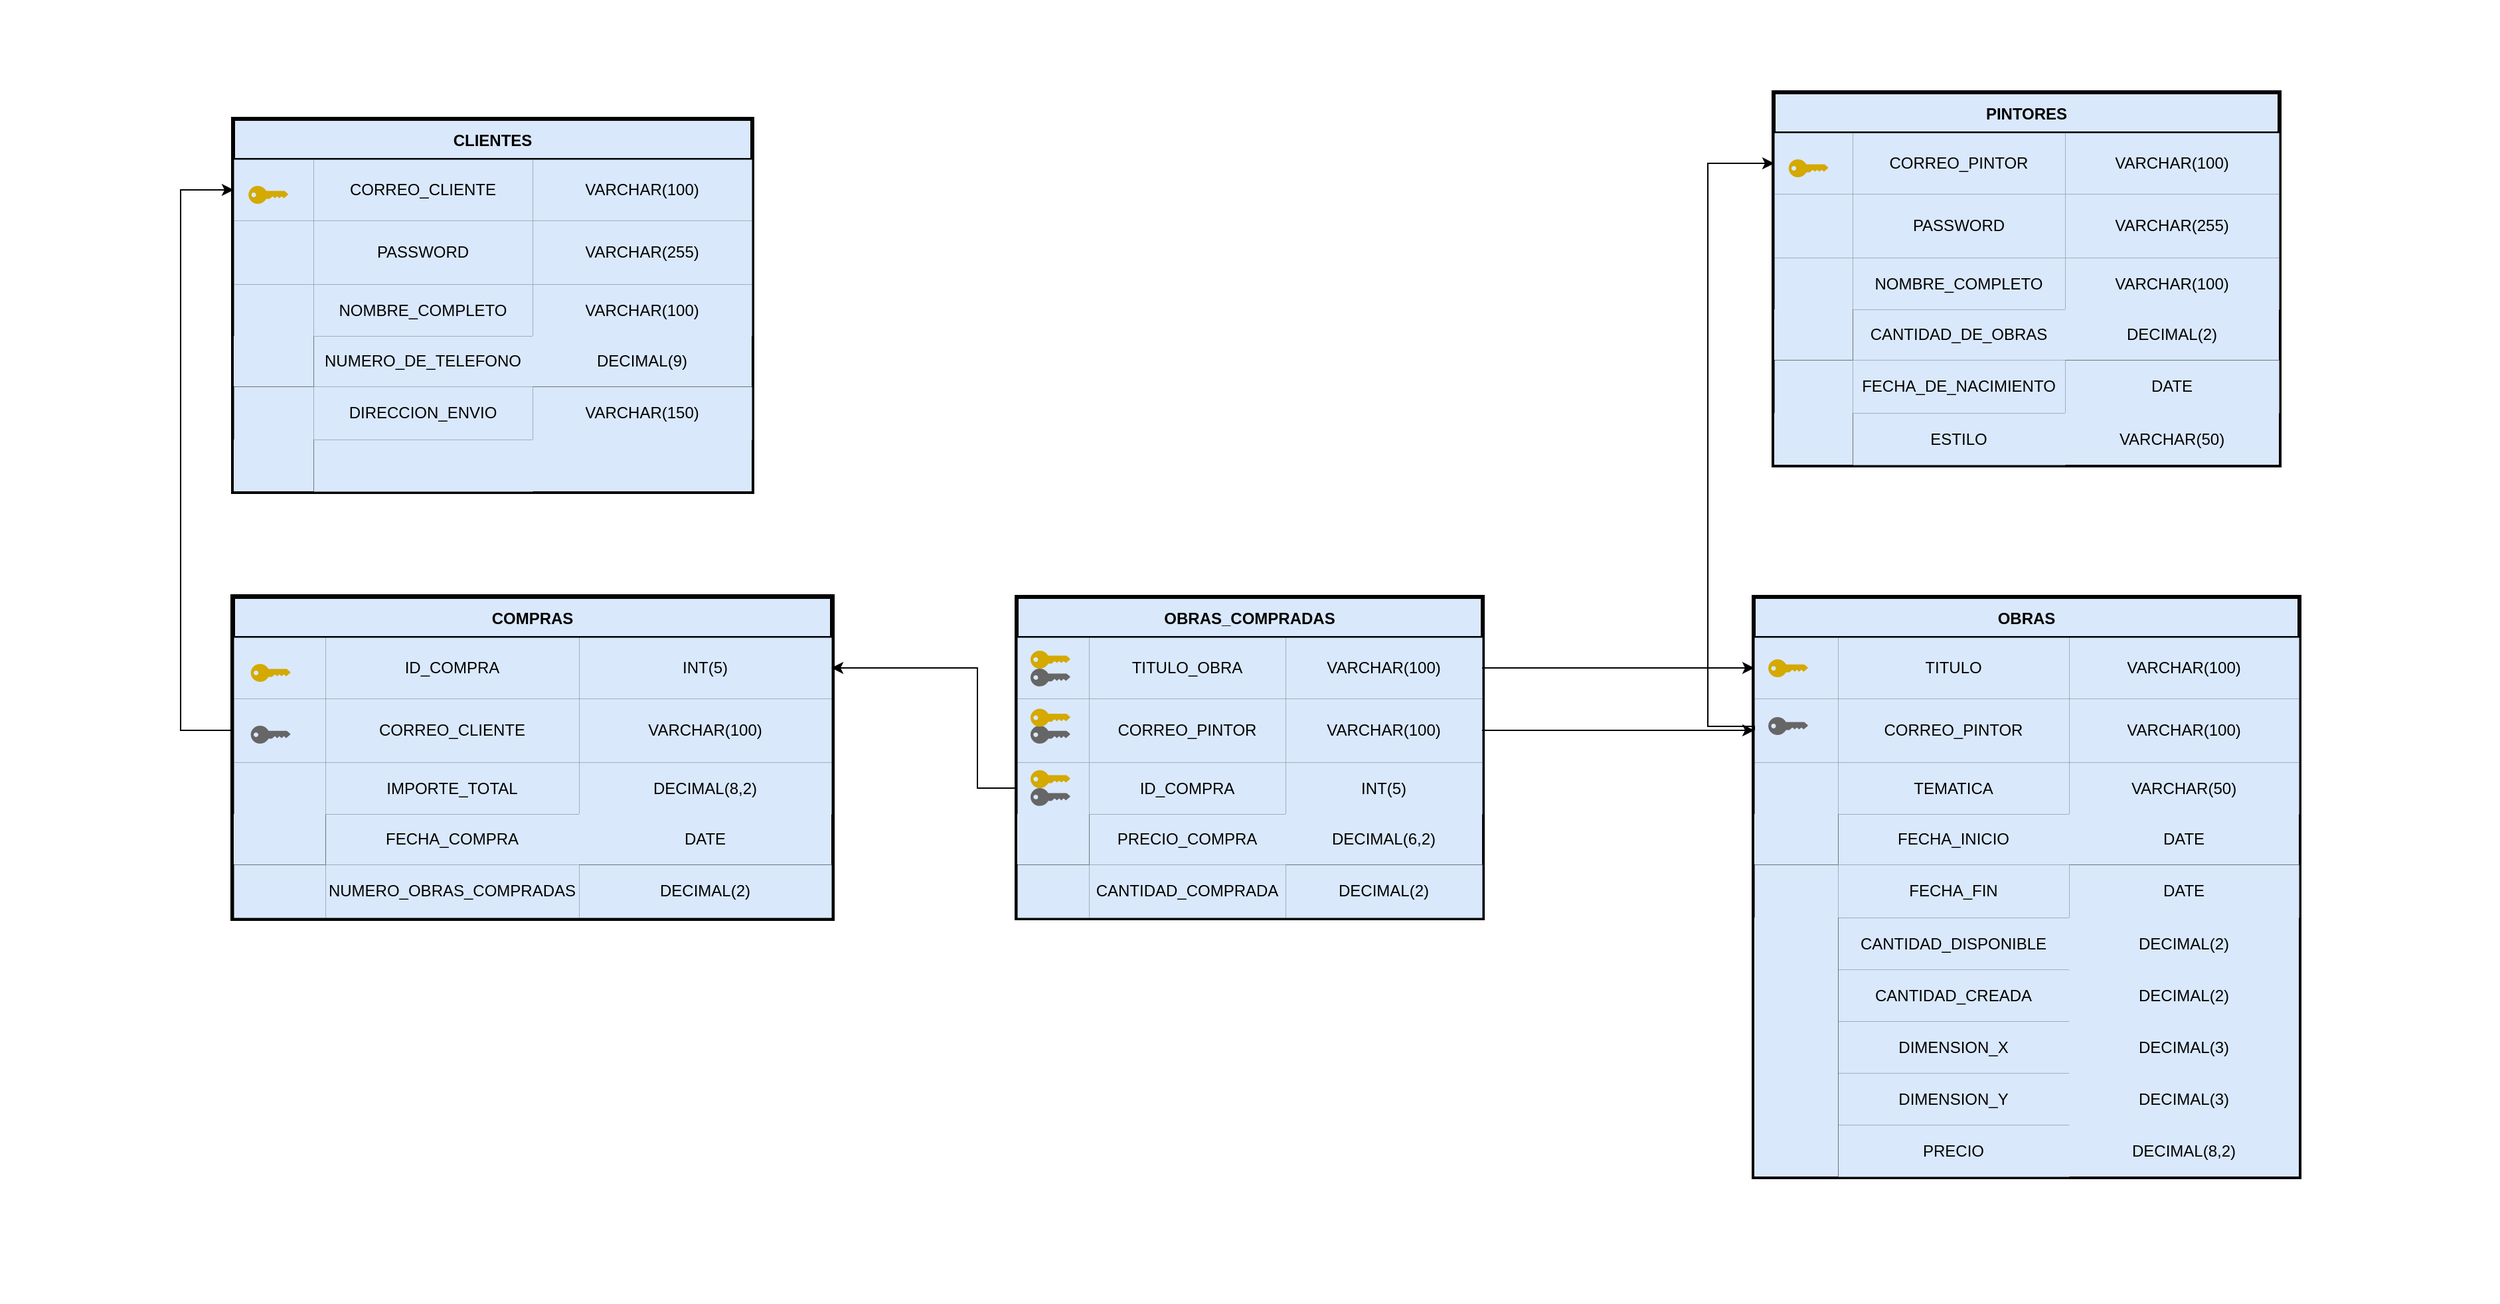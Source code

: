 <mxfile version="16.0.3" type="device"><diagram id="CreoFuO4O96yPBl1i8Jf" name="Page-1"><mxGraphModel dx="3191" dy="2787" grid="1" gridSize="10" guides="1" tooltips="1" connect="1" arrows="1" fold="1" page="1" pageScale="1" pageWidth="827" pageHeight="1169" math="0" shadow="0"><root><mxCell id="0"/><mxCell id="1" parent="0"/><mxCell id="j19vyyhP7Sr6Afs5r5xk-177" value="" style="shape=table;startSize=0;container=1;collapsible=0;childLayout=tableLayout;fillColor=none;strokeColor=none;" vertex="1" parent="1"><mxGeometry x="-675" y="-49.5" width="1880" height="979.5" as="geometry"/></mxCell><mxCell id="j19vyyhP7Sr6Afs5r5xk-178" value="" style="shape=partialRectangle;collapsible=0;dropTarget=0;fillColor=none;top=0;left=0;bottom=0;right=0;points=[[0,0.5],[1,0.5]];portConstraint=eastwest;" vertex="1" parent="j19vyyhP7Sr6Afs5r5xk-177"><mxGeometry width="1880" height="980" as="geometry"/></mxCell><mxCell id="j19vyyhP7Sr6Afs5r5xk-179" value="" style="shape=partialRectangle;html=1;whiteSpace=wrap;connectable=0;overflow=hidden;fillColor=none;top=0;left=0;bottom=0;right=0;pointerEvents=1;" vertex="1" parent="j19vyyhP7Sr6Afs5r5xk-178"><mxGeometry width="1880" height="980" as="geometry"><mxRectangle width="1880" height="980" as="alternateBounds"/></mxGeometry></mxCell><mxCell id="j19vyyhP7Sr6Afs5r5xk-1" value="" style="group;strokeColor=default;strokeWidth=4;" vertex="1" connectable="0" parent="1"><mxGeometry x="-500" y="40" width="390" height="280" as="geometry"/></mxCell><mxCell id="j19vyyhP7Sr6Afs5r5xk-2" value="CLIENTES" style="shape=table;startSize=30;container=1;collapsible=0;childLayout=tableLayout;fontStyle=1;align=center;pointerEvents=1;fillColor=#dae8fc;strokeColor=#000000;swimlaneLine=1;strokeWidth=2;" vertex="1" parent="j19vyyhP7Sr6Afs5r5xk-1"><mxGeometry width="390" height="280" as="geometry"/></mxCell><mxCell id="j19vyyhP7Sr6Afs5r5xk-3" value="" style="shape=partialRectangle;html=1;whiteSpace=wrap;collapsible=0;dropTarget=0;pointerEvents=0;fillColor=none;top=0;left=0;bottom=0;right=0;points=[[0,0.5],[1,0.5]];portConstraint=eastwest;fontColor=#000000;" vertex="1" parent="j19vyyhP7Sr6Afs5r5xk-2"><mxGeometry y="30" width="390" height="46" as="geometry"/></mxCell><mxCell id="j19vyyhP7Sr6Afs5r5xk-4" value="" style="shape=partialRectangle;html=1;whiteSpace=wrap;connectable=0;fillColor=#dae8fc;top=0;left=0;bottom=0;right=0;overflow=hidden;pointerEvents=1;strokeColor=#6c8ebf;strokeWidth=0;sketch=0;perimeterSpacing=0;" vertex="1" parent="j19vyyhP7Sr6Afs5r5xk-3"><mxGeometry width="60" height="46" as="geometry"><mxRectangle width="60" height="46" as="alternateBounds"/></mxGeometry></mxCell><mxCell id="j19vyyhP7Sr6Afs5r5xk-5" value="CORREO_CLIENTE" style="shape=partialRectangle;html=1;whiteSpace=wrap;connectable=0;fillColor=#dae8fc;top=0;left=0;bottom=0;right=0;overflow=hidden;pointerEvents=1;strokeColor=#6c8ebf;strokeWidth=0;sketch=0;perimeterSpacing=0;" vertex="1" parent="j19vyyhP7Sr6Afs5r5xk-3"><mxGeometry x="60" width="165" height="46" as="geometry"><mxRectangle width="165" height="46" as="alternateBounds"/></mxGeometry></mxCell><mxCell id="j19vyyhP7Sr6Afs5r5xk-6" value="VARCHAR(100)" style="shape=partialRectangle;html=1;whiteSpace=wrap;connectable=0;fillColor=#dae8fc;top=0;left=0;bottom=0;right=0;overflow=hidden;pointerEvents=1;strokeColor=#6c8ebf;strokeWidth=0;sketch=0;perimeterSpacing=0;" vertex="1" parent="j19vyyhP7Sr6Afs5r5xk-3"><mxGeometry x="225" width="165" height="46" as="geometry"><mxRectangle width="165" height="46" as="alternateBounds"/></mxGeometry></mxCell><mxCell id="j19vyyhP7Sr6Afs5r5xk-7" value="" style="shape=partialRectangle;html=1;whiteSpace=wrap;collapsible=0;dropTarget=0;pointerEvents=0;fillColor=none;top=0;left=0;bottom=0;right=0;points=[[0,0.5],[1,0.5]];portConstraint=eastwest;fontColor=#000000;" vertex="1" parent="j19vyyhP7Sr6Afs5r5xk-2"><mxGeometry y="76" width="390" height="48" as="geometry"/></mxCell><mxCell id="j19vyyhP7Sr6Afs5r5xk-8" value="" style="shape=partialRectangle;html=1;whiteSpace=wrap;connectable=0;fillColor=#dae8fc;top=0;left=0;bottom=0;right=0;overflow=hidden;pointerEvents=1;strokeColor=#6c8ebf;strokeWidth=0;" vertex="1" parent="j19vyyhP7Sr6Afs5r5xk-7"><mxGeometry width="60" height="48" as="geometry"><mxRectangle width="60" height="48" as="alternateBounds"/></mxGeometry></mxCell><mxCell id="j19vyyhP7Sr6Afs5r5xk-9" value="PASSWORD" style="shape=partialRectangle;html=1;whiteSpace=wrap;connectable=0;fillColor=#dae8fc;top=0;left=0;bottom=0;right=0;overflow=hidden;pointerEvents=1;strokeColor=#6c8ebf;strokeWidth=0;" vertex="1" parent="j19vyyhP7Sr6Afs5r5xk-7"><mxGeometry x="60" width="165" height="48" as="geometry"><mxRectangle width="165" height="48" as="alternateBounds"/></mxGeometry></mxCell><mxCell id="j19vyyhP7Sr6Afs5r5xk-10" value="VARCHAR(255)" style="shape=partialRectangle;html=1;whiteSpace=wrap;connectable=0;fillColor=#dae8fc;top=0;left=0;bottom=0;right=0;overflow=hidden;pointerEvents=1;strokeColor=#6c8ebf;strokeWidth=0;" vertex="1" parent="j19vyyhP7Sr6Afs5r5xk-7"><mxGeometry x="225" width="165" height="48" as="geometry"><mxRectangle width="165" height="48" as="alternateBounds"/></mxGeometry></mxCell><mxCell id="j19vyyhP7Sr6Afs5r5xk-11" value="" style="shape=partialRectangle;html=1;whiteSpace=wrap;collapsible=0;dropTarget=0;pointerEvents=0;fillColor=none;top=0;left=0;bottom=0;right=0;points=[[0,0.5],[1,0.5]];portConstraint=eastwest;fontColor=#000000;" vertex="1" parent="j19vyyhP7Sr6Afs5r5xk-2"><mxGeometry y="124" width="390" height="39" as="geometry"/></mxCell><mxCell id="j19vyyhP7Sr6Afs5r5xk-12" value="" style="shape=partialRectangle;html=1;whiteSpace=wrap;connectable=0;fillColor=#dae8fc;top=0;left=0;bottom=0;right=0;overflow=hidden;pointerEvents=1;strokeColor=#6c8ebf;strokeWidth=0;" vertex="1" parent="j19vyyhP7Sr6Afs5r5xk-11"><mxGeometry width="60" height="39" as="geometry"><mxRectangle width="60" height="39" as="alternateBounds"/></mxGeometry></mxCell><mxCell id="j19vyyhP7Sr6Afs5r5xk-13" value="NOMBRE_COMPLETO" style="shape=partialRectangle;html=1;whiteSpace=wrap;connectable=0;fillColor=#dae8fc;top=0;left=0;bottom=0;right=0;overflow=hidden;pointerEvents=1;strokeColor=default;strokeWidth=0;" vertex="1" parent="j19vyyhP7Sr6Afs5r5xk-11"><mxGeometry x="60" width="165" height="39" as="geometry"><mxRectangle width="165" height="39" as="alternateBounds"/></mxGeometry></mxCell><mxCell id="j19vyyhP7Sr6Afs5r5xk-14" value="VARCHAR(100)" style="shape=partialRectangle;html=1;whiteSpace=wrap;connectable=0;fillColor=#dae8fc;top=0;left=0;bottom=0;right=0;overflow=hidden;pointerEvents=1;strokeColor=#6c8ebf;strokeWidth=0;" vertex="1" parent="j19vyyhP7Sr6Afs5r5xk-11"><mxGeometry x="225" width="165" height="39" as="geometry"><mxRectangle width="165" height="39" as="alternateBounds"/></mxGeometry></mxCell><mxCell id="j19vyyhP7Sr6Afs5r5xk-15" value="" style="shape=partialRectangle;html=1;whiteSpace=wrap;collapsible=0;dropTarget=0;pointerEvents=0;fillColor=none;top=0;left=0;bottom=0;right=0;points=[[0,0.5],[1,0.5]];portConstraint=eastwest;fontColor=#000000;" vertex="1" parent="j19vyyhP7Sr6Afs5r5xk-2"><mxGeometry y="163" width="390" height="38" as="geometry"/></mxCell><mxCell id="j19vyyhP7Sr6Afs5r5xk-16" value="" style="shape=partialRectangle;html=1;whiteSpace=wrap;connectable=0;fillColor=#dae8fc;top=0;left=0;bottom=0;right=0;overflow=hidden;pointerEvents=1;strokeColor=none;" vertex="1" parent="j19vyyhP7Sr6Afs5r5xk-15"><mxGeometry width="60" height="38" as="geometry"><mxRectangle width="60" height="38" as="alternateBounds"/></mxGeometry></mxCell><mxCell id="j19vyyhP7Sr6Afs5r5xk-17" value="NUMERO_DE_TELEFONO" style="shape=partialRectangle;html=1;whiteSpace=wrap;connectable=0;fillColor=#dae8fc;top=0;left=0;bottom=0;right=0;overflow=hidden;pointerEvents=1;strokeColor=default;strokeWidth=0;" vertex="1" parent="j19vyyhP7Sr6Afs5r5xk-15"><mxGeometry x="60" width="165" height="38" as="geometry"><mxRectangle width="165" height="38" as="alternateBounds"/></mxGeometry></mxCell><mxCell id="j19vyyhP7Sr6Afs5r5xk-18" value="DECIMAL(9)" style="shape=partialRectangle;html=1;whiteSpace=wrap;connectable=0;fillColor=#dae8fc;top=0;left=0;bottom=0;right=0;overflow=hidden;pointerEvents=1;strokeColor=none;" vertex="1" parent="j19vyyhP7Sr6Afs5r5xk-15"><mxGeometry x="225" width="165" height="38" as="geometry"><mxRectangle width="165" height="38" as="alternateBounds"/></mxGeometry></mxCell><mxCell id="j19vyyhP7Sr6Afs5r5xk-19" value="" style="shape=partialRectangle;html=1;whiteSpace=wrap;collapsible=0;dropTarget=0;pointerEvents=0;fillColor=none;top=0;left=0;bottom=0;right=0;points=[[0,0.5],[1,0.5]];portConstraint=eastwest;fontColor=#000000;" vertex="1" parent="j19vyyhP7Sr6Afs5r5xk-2"><mxGeometry y="201" width="390" height="40" as="geometry"/></mxCell><mxCell id="j19vyyhP7Sr6Afs5r5xk-20" value="" style="shape=partialRectangle;html=1;whiteSpace=wrap;connectable=0;fillColor=#dae8fc;top=0;left=0;bottom=0;right=0;overflow=hidden;pointerEvents=1;strokeColor=default;strokeWidth=0;" vertex="1" parent="j19vyyhP7Sr6Afs5r5xk-19"><mxGeometry width="60" height="40" as="geometry"><mxRectangle width="60" height="40" as="alternateBounds"/></mxGeometry></mxCell><mxCell id="j19vyyhP7Sr6Afs5r5xk-21" value="DIRECCION_ENVIO" style="shape=partialRectangle;html=1;whiteSpace=wrap;connectable=0;fillColor=#dae8fc;top=0;left=0;bottom=0;right=0;overflow=hidden;pointerEvents=1;strokeColor=default;strokeWidth=0;" vertex="1" parent="j19vyyhP7Sr6Afs5r5xk-19"><mxGeometry x="60" width="165" height="40" as="geometry"><mxRectangle width="165" height="40" as="alternateBounds"/></mxGeometry></mxCell><mxCell id="j19vyyhP7Sr6Afs5r5xk-22" value="VARCHAR(150)" style="shape=partialRectangle;html=1;whiteSpace=wrap;connectable=0;fillColor=#dae8fc;top=0;left=0;bottom=0;right=0;overflow=hidden;pointerEvents=1;strokeColor=none;strokeWidth=0;" vertex="1" parent="j19vyyhP7Sr6Afs5r5xk-19"><mxGeometry x="225" width="165" height="40" as="geometry"><mxRectangle width="165" height="40" as="alternateBounds"/></mxGeometry></mxCell><mxCell id="j19vyyhP7Sr6Afs5r5xk-23" value="" style="shape=partialRectangle;html=1;whiteSpace=wrap;collapsible=0;dropTarget=0;pointerEvents=0;fillColor=none;top=0;left=0;bottom=0;right=0;points=[[0,0.5],[1,0.5]];portConstraint=eastwest;fontColor=#000000;" vertex="1" parent="j19vyyhP7Sr6Afs5r5xk-2"><mxGeometry y="241" width="390" height="39" as="geometry"/></mxCell><mxCell id="j19vyyhP7Sr6Afs5r5xk-24" value="" style="shape=partialRectangle;html=1;whiteSpace=wrap;connectable=0;fillColor=#dae8fc;top=0;left=0;bottom=0;right=0;overflow=hidden;pointerEvents=1;strokeColor=none;" vertex="1" parent="j19vyyhP7Sr6Afs5r5xk-23"><mxGeometry width="60" height="39" as="geometry"><mxRectangle width="60" height="39" as="alternateBounds"/></mxGeometry></mxCell><mxCell id="j19vyyhP7Sr6Afs5r5xk-25" value="" style="shape=partialRectangle;html=1;whiteSpace=wrap;connectable=0;fillColor=#dae8fc;top=0;left=0;bottom=0;right=0;overflow=hidden;pointerEvents=1;strokeColor=default;strokeWidth=0;" vertex="1" parent="j19vyyhP7Sr6Afs5r5xk-23"><mxGeometry x="60" width="165" height="39" as="geometry"><mxRectangle width="165" height="39" as="alternateBounds"/></mxGeometry></mxCell><mxCell id="j19vyyhP7Sr6Afs5r5xk-26" value="" style="shape=partialRectangle;html=1;whiteSpace=wrap;connectable=0;fillColor=#dae8fc;top=0;left=0;bottom=0;right=0;overflow=hidden;pointerEvents=1;strokeColor=none;" vertex="1" parent="j19vyyhP7Sr6Afs5r5xk-23"><mxGeometry x="225" width="165" height="39" as="geometry"><mxRectangle width="165" height="39" as="alternateBounds"/></mxGeometry></mxCell><mxCell id="j19vyyhP7Sr6Afs5r5xk-27" value="" style="points=[[0,0.5,0],[0.24,0,0],[0.5,0.28,0],[0.995,0.475,0],[0.5,0.72,0],[0.24,1,0]];verticalLabelPosition=bottom;sketch=0;html=1;verticalAlign=top;aspect=fixed;align=center;pointerEvents=1;shape=mxgraph.cisco19.key;fillColor=#D4A900;strokeColor=none;dashed=1;dashPattern=1 2;" vertex="1" parent="j19vyyhP7Sr6Afs5r5xk-1"><mxGeometry x="11.145" y="50.0" width="29.912" height="13.462" as="geometry"/></mxCell><mxCell id="j19vyyhP7Sr6Afs5r5xk-29" value="" style="group;strokeColor=default;strokeWidth=4;" vertex="1" connectable="0" parent="1"><mxGeometry x="660" y="20" width="380" height="280" as="geometry"/></mxCell><mxCell id="j19vyyhP7Sr6Afs5r5xk-30" value="PINTORES" style="shape=table;startSize=30;container=1;collapsible=0;childLayout=tableLayout;fontStyle=1;align=center;pointerEvents=1;fillColor=#dae8fc;strokeColor=#000000;swimlaneLine=1;strokeWidth=2;" vertex="1" parent="j19vyyhP7Sr6Afs5r5xk-29"><mxGeometry width="380.0" height="280" as="geometry"/></mxCell><mxCell id="j19vyyhP7Sr6Afs5r5xk-31" value="" style="shape=partialRectangle;html=1;whiteSpace=wrap;collapsible=0;dropTarget=0;pointerEvents=0;fillColor=none;top=0;left=0;bottom=0;right=0;points=[[0,0.5],[1,0.5]];portConstraint=eastwest;fontColor=#000000;" vertex="1" parent="j19vyyhP7Sr6Afs5r5xk-30"><mxGeometry y="30" width="380.0" height="46" as="geometry"/></mxCell><mxCell id="j19vyyhP7Sr6Afs5r5xk-32" value="" style="shape=partialRectangle;html=1;whiteSpace=wrap;connectable=0;fillColor=#dae8fc;top=0;left=0;bottom=0;right=0;overflow=hidden;pointerEvents=1;strokeColor=#6c8ebf;strokeWidth=0;sketch=0;perimeterSpacing=0;" vertex="1" parent="j19vyyhP7Sr6Afs5r5xk-31"><mxGeometry width="59" height="46" as="geometry"><mxRectangle width="59" height="46" as="alternateBounds"/></mxGeometry></mxCell><mxCell id="j19vyyhP7Sr6Afs5r5xk-33" value="CORREO_PINTOR" style="shape=partialRectangle;html=1;whiteSpace=wrap;connectable=0;fillColor=#dae8fc;top=0;left=0;bottom=0;right=0;overflow=hidden;pointerEvents=1;strokeColor=#6c8ebf;strokeWidth=0;sketch=0;perimeterSpacing=0;" vertex="1" parent="j19vyyhP7Sr6Afs5r5xk-31"><mxGeometry x="59" width="160" height="46" as="geometry"><mxRectangle width="160" height="46" as="alternateBounds"/></mxGeometry></mxCell><mxCell id="j19vyyhP7Sr6Afs5r5xk-34" value="VARCHAR(100)" style="shape=partialRectangle;html=1;whiteSpace=wrap;connectable=0;fillColor=#dae8fc;top=0;left=0;bottom=0;right=0;overflow=hidden;pointerEvents=1;strokeColor=#6c8ebf;strokeWidth=0;sketch=0;perimeterSpacing=0;" vertex="1" parent="j19vyyhP7Sr6Afs5r5xk-31"><mxGeometry x="219" width="161" height="46" as="geometry"><mxRectangle width="161" height="46" as="alternateBounds"/></mxGeometry></mxCell><mxCell id="j19vyyhP7Sr6Afs5r5xk-35" value="" style="shape=partialRectangle;html=1;whiteSpace=wrap;collapsible=0;dropTarget=0;pointerEvents=0;fillColor=none;top=0;left=0;bottom=0;right=0;points=[[0,0.5],[1,0.5]];portConstraint=eastwest;fontColor=#000000;" vertex="1" parent="j19vyyhP7Sr6Afs5r5xk-30"><mxGeometry y="76" width="380.0" height="48" as="geometry"/></mxCell><mxCell id="j19vyyhP7Sr6Afs5r5xk-36" value="" style="shape=partialRectangle;html=1;whiteSpace=wrap;connectable=0;fillColor=#dae8fc;top=0;left=0;bottom=0;right=0;overflow=hidden;pointerEvents=1;strokeColor=#6c8ebf;strokeWidth=0;" vertex="1" parent="j19vyyhP7Sr6Afs5r5xk-35"><mxGeometry width="59" height="48" as="geometry"><mxRectangle width="59" height="48" as="alternateBounds"/></mxGeometry></mxCell><mxCell id="j19vyyhP7Sr6Afs5r5xk-37" value="PASSWORD" style="shape=partialRectangle;html=1;whiteSpace=wrap;connectable=0;fillColor=#dae8fc;top=0;left=0;bottom=0;right=0;overflow=hidden;pointerEvents=1;strokeColor=#6c8ebf;strokeWidth=0;" vertex="1" parent="j19vyyhP7Sr6Afs5r5xk-35"><mxGeometry x="59" width="160" height="48" as="geometry"><mxRectangle width="160" height="48" as="alternateBounds"/></mxGeometry></mxCell><mxCell id="j19vyyhP7Sr6Afs5r5xk-38" value="VARCHAR(255)" style="shape=partialRectangle;html=1;whiteSpace=wrap;connectable=0;fillColor=#dae8fc;top=0;left=0;bottom=0;right=0;overflow=hidden;pointerEvents=1;strokeColor=#6c8ebf;strokeWidth=0;" vertex="1" parent="j19vyyhP7Sr6Afs5r5xk-35"><mxGeometry x="219" width="161" height="48" as="geometry"><mxRectangle width="161" height="48" as="alternateBounds"/></mxGeometry></mxCell><mxCell id="j19vyyhP7Sr6Afs5r5xk-39" value="" style="shape=partialRectangle;html=1;whiteSpace=wrap;collapsible=0;dropTarget=0;pointerEvents=0;fillColor=none;top=0;left=0;bottom=0;right=0;points=[[0,0.5],[1,0.5]];portConstraint=eastwest;fontColor=#000000;" vertex="1" parent="j19vyyhP7Sr6Afs5r5xk-30"><mxGeometry y="124" width="380.0" height="39" as="geometry"/></mxCell><mxCell id="j19vyyhP7Sr6Afs5r5xk-40" value="" style="shape=partialRectangle;html=1;whiteSpace=wrap;connectable=0;fillColor=#dae8fc;top=0;left=0;bottom=0;right=0;overflow=hidden;pointerEvents=1;strokeColor=#6c8ebf;strokeWidth=0;" vertex="1" parent="j19vyyhP7Sr6Afs5r5xk-39"><mxGeometry width="59" height="39" as="geometry"><mxRectangle width="59" height="39" as="alternateBounds"/></mxGeometry></mxCell><mxCell id="j19vyyhP7Sr6Afs5r5xk-41" value="&lt;span&gt;NOMBRE_COMPLETO&lt;/span&gt;" style="shape=partialRectangle;html=1;whiteSpace=wrap;connectable=0;fillColor=#dae8fc;top=0;left=0;bottom=0;right=0;overflow=hidden;pointerEvents=1;strokeColor=default;strokeWidth=0;" vertex="1" parent="j19vyyhP7Sr6Afs5r5xk-39"><mxGeometry x="59" width="160" height="39" as="geometry"><mxRectangle width="160" height="39" as="alternateBounds"/></mxGeometry></mxCell><mxCell id="j19vyyhP7Sr6Afs5r5xk-42" value="&lt;span&gt;VARCHAR(100)&lt;/span&gt;" style="shape=partialRectangle;html=1;whiteSpace=wrap;connectable=0;fillColor=#dae8fc;top=0;left=0;bottom=0;right=0;overflow=hidden;pointerEvents=1;strokeColor=#6c8ebf;strokeWidth=0;" vertex="1" parent="j19vyyhP7Sr6Afs5r5xk-39"><mxGeometry x="219" width="161" height="39" as="geometry"><mxRectangle width="161" height="39" as="alternateBounds"/></mxGeometry></mxCell><mxCell id="j19vyyhP7Sr6Afs5r5xk-43" value="" style="shape=partialRectangle;html=1;whiteSpace=wrap;collapsible=0;dropTarget=0;pointerEvents=0;fillColor=none;top=0;left=0;bottom=0;right=0;points=[[0,0.5],[1,0.5]];portConstraint=eastwest;fontColor=#000000;" vertex="1" parent="j19vyyhP7Sr6Afs5r5xk-30"><mxGeometry y="163" width="380.0" height="38" as="geometry"/></mxCell><mxCell id="j19vyyhP7Sr6Afs5r5xk-44" value="" style="shape=partialRectangle;html=1;whiteSpace=wrap;connectable=0;fillColor=#dae8fc;top=0;left=0;bottom=0;right=0;overflow=hidden;pointerEvents=1;strokeColor=none;" vertex="1" parent="j19vyyhP7Sr6Afs5r5xk-43"><mxGeometry width="59" height="38" as="geometry"><mxRectangle width="59" height="38" as="alternateBounds"/></mxGeometry></mxCell><mxCell id="j19vyyhP7Sr6Afs5r5xk-45" value="CANTIDAD_DE_OBRAS" style="shape=partialRectangle;html=1;whiteSpace=wrap;connectable=0;fillColor=#dae8fc;top=0;left=0;bottom=0;right=0;overflow=hidden;pointerEvents=1;strokeColor=default;strokeWidth=0;" vertex="1" parent="j19vyyhP7Sr6Afs5r5xk-43"><mxGeometry x="59" width="160" height="38" as="geometry"><mxRectangle width="160" height="38" as="alternateBounds"/></mxGeometry></mxCell><mxCell id="j19vyyhP7Sr6Afs5r5xk-46" value="DECIMAL(2)" style="shape=partialRectangle;html=1;whiteSpace=wrap;connectable=0;fillColor=#dae8fc;top=0;left=0;bottom=0;right=0;overflow=hidden;pointerEvents=1;strokeColor=none;" vertex="1" parent="j19vyyhP7Sr6Afs5r5xk-43"><mxGeometry x="219" width="161" height="38" as="geometry"><mxRectangle width="161" height="38" as="alternateBounds"/></mxGeometry></mxCell><mxCell id="j19vyyhP7Sr6Afs5r5xk-47" value="" style="shape=partialRectangle;html=1;whiteSpace=wrap;collapsible=0;dropTarget=0;pointerEvents=0;fillColor=none;top=0;left=0;bottom=0;right=0;points=[[0,0.5],[1,0.5]];portConstraint=eastwest;fontColor=#000000;" vertex="1" parent="j19vyyhP7Sr6Afs5r5xk-30"><mxGeometry y="201" width="380.0" height="40" as="geometry"/></mxCell><mxCell id="j19vyyhP7Sr6Afs5r5xk-48" value="" style="shape=partialRectangle;html=1;whiteSpace=wrap;connectable=0;fillColor=#dae8fc;top=0;left=0;bottom=0;right=0;overflow=hidden;pointerEvents=1;strokeColor=default;strokeWidth=0;" vertex="1" parent="j19vyyhP7Sr6Afs5r5xk-47"><mxGeometry width="59" height="40" as="geometry"><mxRectangle width="59" height="40" as="alternateBounds"/></mxGeometry></mxCell><mxCell id="j19vyyhP7Sr6Afs5r5xk-49" value="FECHA_DE_NACIMIENTO" style="shape=partialRectangle;html=1;whiteSpace=wrap;connectable=0;fillColor=#dae8fc;top=0;left=0;bottom=0;right=0;overflow=hidden;pointerEvents=1;strokeColor=default;strokeWidth=0;" vertex="1" parent="j19vyyhP7Sr6Afs5r5xk-47"><mxGeometry x="59" width="160" height="40" as="geometry"><mxRectangle width="160" height="40" as="alternateBounds"/></mxGeometry></mxCell><mxCell id="j19vyyhP7Sr6Afs5r5xk-50" value="DATE" style="shape=partialRectangle;html=1;whiteSpace=wrap;connectable=0;fillColor=#dae8fc;top=0;left=0;bottom=0;right=0;overflow=hidden;pointerEvents=1;strokeColor=none;strokeWidth=0;" vertex="1" parent="j19vyyhP7Sr6Afs5r5xk-47"><mxGeometry x="219" width="161" height="40" as="geometry"><mxRectangle width="161" height="40" as="alternateBounds"/></mxGeometry></mxCell><mxCell id="j19vyyhP7Sr6Afs5r5xk-51" value="" style="shape=partialRectangle;html=1;whiteSpace=wrap;collapsible=0;dropTarget=0;pointerEvents=0;fillColor=none;top=0;left=0;bottom=0;right=0;points=[[0,0.5],[1,0.5]];portConstraint=eastwest;fontColor=#000000;" vertex="1" parent="j19vyyhP7Sr6Afs5r5xk-30"><mxGeometry y="241" width="380.0" height="39" as="geometry"/></mxCell><mxCell id="j19vyyhP7Sr6Afs5r5xk-52" value="" style="shape=partialRectangle;html=1;whiteSpace=wrap;connectable=0;fillColor=#dae8fc;top=0;left=0;bottom=0;right=0;overflow=hidden;pointerEvents=1;strokeColor=none;" vertex="1" parent="j19vyyhP7Sr6Afs5r5xk-51"><mxGeometry width="59" height="39" as="geometry"><mxRectangle width="59" height="39" as="alternateBounds"/></mxGeometry></mxCell><mxCell id="j19vyyhP7Sr6Afs5r5xk-53" value="ESTILO" style="shape=partialRectangle;html=1;whiteSpace=wrap;connectable=0;fillColor=#dae8fc;top=0;left=0;bottom=0;right=0;overflow=hidden;pointerEvents=1;strokeColor=default;strokeWidth=0;" vertex="1" parent="j19vyyhP7Sr6Afs5r5xk-51"><mxGeometry x="59" width="160" height="39" as="geometry"><mxRectangle width="160" height="39" as="alternateBounds"/></mxGeometry></mxCell><mxCell id="j19vyyhP7Sr6Afs5r5xk-54" value="VARCHAR(50)" style="shape=partialRectangle;html=1;whiteSpace=wrap;connectable=0;fillColor=#dae8fc;top=0;left=0;bottom=0;right=0;overflow=hidden;pointerEvents=1;strokeColor=none;" vertex="1" parent="j19vyyhP7Sr6Afs5r5xk-51"><mxGeometry x="219" width="161" height="39" as="geometry"><mxRectangle width="161" height="39" as="alternateBounds"/></mxGeometry></mxCell><mxCell id="j19vyyhP7Sr6Afs5r5xk-55" value="" style="points=[[0,0.5,0],[0.24,0,0],[0.5,0.28,0],[0.995,0.475,0],[0.5,0.72,0],[0.24,1,0]];verticalLabelPosition=bottom;sketch=0;html=1;verticalAlign=top;aspect=fixed;align=center;pointerEvents=1;shape=mxgraph.cisco19.key;fillColor=#D4A900;strokeColor=none;dashed=1;dashPattern=1 2;" vertex="1" parent="j19vyyhP7Sr6Afs5r5xk-29"><mxGeometry x="10.859" y="50.0" width="29.912" height="13.462" as="geometry"/></mxCell><mxCell id="j19vyyhP7Sr6Afs5r5xk-162" value="" style="group;strokeColor=default;strokeWidth=4;" vertex="1" connectable="0" parent="1"><mxGeometry x="645" y="400" width="410" height="436" as="geometry"/></mxCell><mxCell id="j19vyyhP7Sr6Afs5r5xk-86" value="OBRAS" style="shape=table;startSize=30;container=1;collapsible=0;childLayout=tableLayout;fontStyle=1;align=center;pointerEvents=1;fillColor=#dae8fc;strokeColor=#000000;swimlaneLine=1;strokeWidth=2;" vertex="1" parent="j19vyyhP7Sr6Afs5r5xk-162"><mxGeometry width="410" height="436" as="geometry"/></mxCell><mxCell id="j19vyyhP7Sr6Afs5r5xk-87" value="" style="shape=partialRectangle;html=1;whiteSpace=wrap;collapsible=0;dropTarget=0;pointerEvents=0;fillColor=none;top=0;left=0;bottom=0;right=0;points=[[0,0.5],[1,0.5]];portConstraint=eastwest;fontColor=#000000;" vertex="1" parent="j19vyyhP7Sr6Afs5r5xk-86"><mxGeometry y="30" width="410" height="46" as="geometry"/></mxCell><mxCell id="j19vyyhP7Sr6Afs5r5xk-88" value="" style="shape=partialRectangle;html=1;whiteSpace=wrap;connectable=0;fillColor=#dae8fc;top=0;left=0;bottom=0;right=0;overflow=hidden;pointerEvents=1;strokeColor=#6c8ebf;strokeWidth=0;sketch=0;perimeterSpacing=0;" vertex="1" parent="j19vyyhP7Sr6Afs5r5xk-87"><mxGeometry width="63" height="46" as="geometry"><mxRectangle width="63" height="46" as="alternateBounds"/></mxGeometry></mxCell><mxCell id="j19vyyhP7Sr6Afs5r5xk-89" value="TITULO" style="shape=partialRectangle;html=1;whiteSpace=wrap;connectable=0;fillColor=#dae8fc;top=0;left=0;bottom=0;right=0;overflow=hidden;pointerEvents=1;strokeColor=#6c8ebf;strokeWidth=0;sketch=0;perimeterSpacing=0;" vertex="1" parent="j19vyyhP7Sr6Afs5r5xk-87"><mxGeometry x="63" width="174" height="46" as="geometry"><mxRectangle width="174" height="46" as="alternateBounds"/></mxGeometry></mxCell><mxCell id="j19vyyhP7Sr6Afs5r5xk-90" value="VARCHAR(100)" style="shape=partialRectangle;html=1;whiteSpace=wrap;connectable=0;fillColor=#dae8fc;top=0;left=0;bottom=0;right=0;overflow=hidden;pointerEvents=1;strokeColor=#6c8ebf;strokeWidth=0;sketch=0;perimeterSpacing=0;" vertex="1" parent="j19vyyhP7Sr6Afs5r5xk-87"><mxGeometry x="237" width="173" height="46" as="geometry"><mxRectangle width="173" height="46" as="alternateBounds"/></mxGeometry></mxCell><mxCell id="j19vyyhP7Sr6Afs5r5xk-91" value="" style="shape=partialRectangle;html=1;whiteSpace=wrap;collapsible=0;dropTarget=0;pointerEvents=0;fillColor=none;top=0;left=0;bottom=0;right=0;points=[[0,0.5],[1,0.5]];portConstraint=eastwest;fontColor=#000000;" vertex="1" parent="j19vyyhP7Sr6Afs5r5xk-86"><mxGeometry y="76" width="410" height="48" as="geometry"/></mxCell><mxCell id="j19vyyhP7Sr6Afs5r5xk-92" value="" style="shape=partialRectangle;html=1;whiteSpace=wrap;connectable=0;fillColor=#dae8fc;top=0;left=0;bottom=0;right=0;overflow=hidden;pointerEvents=1;strokeColor=#6c8ebf;strokeWidth=0;" vertex="1" parent="j19vyyhP7Sr6Afs5r5xk-91"><mxGeometry width="63" height="48" as="geometry"><mxRectangle width="63" height="48" as="alternateBounds"/></mxGeometry></mxCell><mxCell id="j19vyyhP7Sr6Afs5r5xk-93" value="CORREO_PINTOR" style="shape=partialRectangle;html=1;whiteSpace=wrap;connectable=0;fillColor=#dae8fc;top=0;left=0;bottom=0;right=0;overflow=hidden;pointerEvents=1;strokeColor=#6c8ebf;strokeWidth=0;" vertex="1" parent="j19vyyhP7Sr6Afs5r5xk-91"><mxGeometry x="63" width="174" height="48" as="geometry"><mxRectangle width="174" height="48" as="alternateBounds"/></mxGeometry></mxCell><mxCell id="j19vyyhP7Sr6Afs5r5xk-94" value="VARCHAR(100)" style="shape=partialRectangle;html=1;whiteSpace=wrap;connectable=0;fillColor=#dae8fc;top=0;left=0;bottom=0;right=0;overflow=hidden;pointerEvents=1;strokeColor=#6c8ebf;strokeWidth=0;" vertex="1" parent="j19vyyhP7Sr6Afs5r5xk-91"><mxGeometry x="237" width="173" height="48" as="geometry"><mxRectangle width="173" height="48" as="alternateBounds"/></mxGeometry></mxCell><mxCell id="j19vyyhP7Sr6Afs5r5xk-95" value="" style="shape=partialRectangle;html=1;whiteSpace=wrap;collapsible=0;dropTarget=0;pointerEvents=0;fillColor=none;top=0;left=0;bottom=0;right=0;points=[[0,0.5],[1,0.5]];portConstraint=eastwest;fontColor=#000000;" vertex="1" parent="j19vyyhP7Sr6Afs5r5xk-86"><mxGeometry y="124" width="410" height="39" as="geometry"/></mxCell><mxCell id="j19vyyhP7Sr6Afs5r5xk-96" value="" style="shape=partialRectangle;html=1;whiteSpace=wrap;connectable=0;fillColor=#dae8fc;top=0;left=0;bottom=0;right=0;overflow=hidden;pointerEvents=1;strokeColor=#6c8ebf;strokeWidth=0;" vertex="1" parent="j19vyyhP7Sr6Afs5r5xk-95"><mxGeometry width="63" height="39" as="geometry"><mxRectangle width="63" height="39" as="alternateBounds"/></mxGeometry></mxCell><mxCell id="j19vyyhP7Sr6Afs5r5xk-97" value="TEMATICA" style="shape=partialRectangle;html=1;whiteSpace=wrap;connectable=0;fillColor=#dae8fc;top=0;left=0;bottom=0;right=0;overflow=hidden;pointerEvents=1;strokeColor=default;strokeWidth=0;" vertex="1" parent="j19vyyhP7Sr6Afs5r5xk-95"><mxGeometry x="63" width="174" height="39" as="geometry"><mxRectangle width="174" height="39" as="alternateBounds"/></mxGeometry></mxCell><mxCell id="j19vyyhP7Sr6Afs5r5xk-98" value="VARCHAR(50)" style="shape=partialRectangle;html=1;whiteSpace=wrap;connectable=0;fillColor=#dae8fc;top=0;left=0;bottom=0;right=0;overflow=hidden;pointerEvents=1;strokeColor=#6c8ebf;strokeWidth=0;" vertex="1" parent="j19vyyhP7Sr6Afs5r5xk-95"><mxGeometry x="237" width="173" height="39" as="geometry"><mxRectangle width="173" height="39" as="alternateBounds"/></mxGeometry></mxCell><mxCell id="j19vyyhP7Sr6Afs5r5xk-99" value="" style="shape=partialRectangle;html=1;whiteSpace=wrap;collapsible=0;dropTarget=0;pointerEvents=0;fillColor=none;top=0;left=0;bottom=0;right=0;points=[[0,0.5],[1,0.5]];portConstraint=eastwest;fontColor=#000000;" vertex="1" parent="j19vyyhP7Sr6Afs5r5xk-86"><mxGeometry y="163" width="410" height="38" as="geometry"/></mxCell><mxCell id="j19vyyhP7Sr6Afs5r5xk-100" value="" style="shape=partialRectangle;html=1;whiteSpace=wrap;connectable=0;fillColor=#dae8fc;top=0;left=0;bottom=0;right=0;overflow=hidden;pointerEvents=1;strokeColor=none;" vertex="1" parent="j19vyyhP7Sr6Afs5r5xk-99"><mxGeometry width="63" height="38" as="geometry"><mxRectangle width="63" height="38" as="alternateBounds"/></mxGeometry></mxCell><mxCell id="j19vyyhP7Sr6Afs5r5xk-101" value="FECHA_INICIO" style="shape=partialRectangle;html=1;whiteSpace=wrap;connectable=0;fillColor=#dae8fc;top=0;left=0;bottom=0;right=0;overflow=hidden;pointerEvents=1;strokeColor=default;strokeWidth=0;" vertex="1" parent="j19vyyhP7Sr6Afs5r5xk-99"><mxGeometry x="63" width="174" height="38" as="geometry"><mxRectangle width="174" height="38" as="alternateBounds"/></mxGeometry></mxCell><mxCell id="j19vyyhP7Sr6Afs5r5xk-102" value="DATE" style="shape=partialRectangle;html=1;whiteSpace=wrap;connectable=0;fillColor=#dae8fc;top=0;left=0;bottom=0;right=0;overflow=hidden;pointerEvents=1;strokeColor=none;" vertex="1" parent="j19vyyhP7Sr6Afs5r5xk-99"><mxGeometry x="237" width="173" height="38" as="geometry"><mxRectangle width="173" height="38" as="alternateBounds"/></mxGeometry></mxCell><mxCell id="j19vyyhP7Sr6Afs5r5xk-103" value="" style="shape=partialRectangle;html=1;whiteSpace=wrap;collapsible=0;dropTarget=0;pointerEvents=0;fillColor=none;top=0;left=0;bottom=0;right=0;points=[[0,0.5],[1,0.5]];portConstraint=eastwest;fontColor=#000000;" vertex="1" parent="j19vyyhP7Sr6Afs5r5xk-86"><mxGeometry y="201" width="410" height="40" as="geometry"/></mxCell><mxCell id="j19vyyhP7Sr6Afs5r5xk-104" value="" style="shape=partialRectangle;html=1;whiteSpace=wrap;connectable=0;fillColor=#dae8fc;top=0;left=0;bottom=0;right=0;overflow=hidden;pointerEvents=1;strokeColor=default;strokeWidth=0;" vertex="1" parent="j19vyyhP7Sr6Afs5r5xk-103"><mxGeometry width="63" height="40" as="geometry"><mxRectangle width="63" height="40" as="alternateBounds"/></mxGeometry></mxCell><mxCell id="j19vyyhP7Sr6Afs5r5xk-105" value="FECHA_FIN" style="shape=partialRectangle;html=1;whiteSpace=wrap;connectable=0;fillColor=#dae8fc;top=0;left=0;bottom=0;right=0;overflow=hidden;pointerEvents=1;strokeColor=default;strokeWidth=0;" vertex="1" parent="j19vyyhP7Sr6Afs5r5xk-103"><mxGeometry x="63" width="174" height="40" as="geometry"><mxRectangle width="174" height="40" as="alternateBounds"/></mxGeometry></mxCell><mxCell id="j19vyyhP7Sr6Afs5r5xk-106" value="DATE" style="shape=partialRectangle;html=1;whiteSpace=wrap;connectable=0;fillColor=#dae8fc;top=0;left=0;bottom=0;right=0;overflow=hidden;pointerEvents=1;strokeColor=none;strokeWidth=0;" vertex="1" parent="j19vyyhP7Sr6Afs5r5xk-103"><mxGeometry x="237" width="173" height="40" as="geometry"><mxRectangle width="173" height="40" as="alternateBounds"/></mxGeometry></mxCell><mxCell id="j19vyyhP7Sr6Afs5r5xk-107" value="" style="shape=partialRectangle;html=1;whiteSpace=wrap;collapsible=0;dropTarget=0;pointerEvents=0;fillColor=none;top=0;left=0;bottom=0;right=0;points=[[0,0.5],[1,0.5]];portConstraint=eastwest;fontColor=#000000;" vertex="1" parent="j19vyyhP7Sr6Afs5r5xk-86"><mxGeometry y="241" width="410" height="39" as="geometry"/></mxCell><mxCell id="j19vyyhP7Sr6Afs5r5xk-108" value="" style="shape=partialRectangle;html=1;whiteSpace=wrap;connectable=0;fillColor=#dae8fc;top=0;left=0;bottom=0;right=0;overflow=hidden;pointerEvents=1;strokeColor=none;" vertex="1" parent="j19vyyhP7Sr6Afs5r5xk-107"><mxGeometry width="63" height="39" as="geometry"><mxRectangle width="63" height="39" as="alternateBounds"/></mxGeometry></mxCell><mxCell id="j19vyyhP7Sr6Afs5r5xk-109" value="CANTIDAD_DISPONIBLE" style="shape=partialRectangle;html=1;whiteSpace=wrap;connectable=0;fillColor=#dae8fc;top=0;left=0;bottom=0;right=0;overflow=hidden;pointerEvents=1;strokeColor=default;strokeWidth=0;" vertex="1" parent="j19vyyhP7Sr6Afs5r5xk-107"><mxGeometry x="63" width="174" height="39" as="geometry"><mxRectangle width="174" height="39" as="alternateBounds"/></mxGeometry></mxCell><mxCell id="j19vyyhP7Sr6Afs5r5xk-110" value="DECIMAL(2)" style="shape=partialRectangle;html=1;whiteSpace=wrap;connectable=0;fillColor=#dae8fc;top=0;left=0;bottom=0;right=0;overflow=hidden;pointerEvents=1;strokeColor=none;" vertex="1" parent="j19vyyhP7Sr6Afs5r5xk-107"><mxGeometry x="237" width="173" height="39" as="geometry"><mxRectangle width="173" height="39" as="alternateBounds"/></mxGeometry></mxCell><mxCell id="j19vyyhP7Sr6Afs5r5xk-141" style="shape=partialRectangle;html=1;whiteSpace=wrap;collapsible=0;dropTarget=0;pointerEvents=0;fillColor=none;top=0;left=0;bottom=0;right=0;points=[[0,0.5],[1,0.5]];portConstraint=eastwest;fontColor=#000000;" vertex="1" parent="j19vyyhP7Sr6Afs5r5xk-86"><mxGeometry y="280" width="410" height="39" as="geometry"/></mxCell><mxCell id="j19vyyhP7Sr6Afs5r5xk-142" style="shape=partialRectangle;html=1;whiteSpace=wrap;connectable=0;fillColor=#dae8fc;top=0;left=0;bottom=0;right=0;overflow=hidden;pointerEvents=1;strokeColor=none;" vertex="1" parent="j19vyyhP7Sr6Afs5r5xk-141"><mxGeometry width="63" height="39" as="geometry"><mxRectangle width="63" height="39" as="alternateBounds"/></mxGeometry></mxCell><mxCell id="j19vyyhP7Sr6Afs5r5xk-143" value="CANTIDAD_CREADA" style="shape=partialRectangle;html=1;whiteSpace=wrap;connectable=0;fillColor=#dae8fc;top=0;left=0;bottom=0;right=0;overflow=hidden;pointerEvents=1;strokeColor=default;strokeWidth=0;" vertex="1" parent="j19vyyhP7Sr6Afs5r5xk-141"><mxGeometry x="63" width="174" height="39" as="geometry"><mxRectangle width="174" height="39" as="alternateBounds"/></mxGeometry></mxCell><mxCell id="j19vyyhP7Sr6Afs5r5xk-144" value="DECIMAL(2)" style="shape=partialRectangle;html=1;whiteSpace=wrap;connectable=0;fillColor=#dae8fc;top=0;left=0;bottom=0;right=0;overflow=hidden;pointerEvents=1;strokeColor=none;" vertex="1" parent="j19vyyhP7Sr6Afs5r5xk-141"><mxGeometry x="237" width="173" height="39" as="geometry"><mxRectangle width="173" height="39" as="alternateBounds"/></mxGeometry></mxCell><mxCell id="j19vyyhP7Sr6Afs5r5xk-145" style="shape=partialRectangle;html=1;whiteSpace=wrap;collapsible=0;dropTarget=0;pointerEvents=0;fillColor=none;top=0;left=0;bottom=0;right=0;points=[[0,0.5],[1,0.5]];portConstraint=eastwest;fontColor=#000000;" vertex="1" parent="j19vyyhP7Sr6Afs5r5xk-86"><mxGeometry y="319" width="410" height="39" as="geometry"/></mxCell><mxCell id="j19vyyhP7Sr6Afs5r5xk-146" style="shape=partialRectangle;html=1;whiteSpace=wrap;connectable=0;fillColor=#dae8fc;top=0;left=0;bottom=0;right=0;overflow=hidden;pointerEvents=1;strokeColor=none;" vertex="1" parent="j19vyyhP7Sr6Afs5r5xk-145"><mxGeometry width="63" height="39" as="geometry"><mxRectangle width="63" height="39" as="alternateBounds"/></mxGeometry></mxCell><mxCell id="j19vyyhP7Sr6Afs5r5xk-147" value="DIMENSION_X" style="shape=partialRectangle;html=1;whiteSpace=wrap;connectable=0;fillColor=#dae8fc;top=0;left=0;bottom=0;right=0;overflow=hidden;pointerEvents=1;strokeColor=default;strokeWidth=0;" vertex="1" parent="j19vyyhP7Sr6Afs5r5xk-145"><mxGeometry x="63" width="174" height="39" as="geometry"><mxRectangle width="174" height="39" as="alternateBounds"/></mxGeometry></mxCell><mxCell id="j19vyyhP7Sr6Afs5r5xk-148" value="DECIMAL(3)" style="shape=partialRectangle;html=1;whiteSpace=wrap;connectable=0;fillColor=#dae8fc;top=0;left=0;bottom=0;right=0;overflow=hidden;pointerEvents=1;strokeColor=none;" vertex="1" parent="j19vyyhP7Sr6Afs5r5xk-145"><mxGeometry x="237" width="173" height="39" as="geometry"><mxRectangle width="173" height="39" as="alternateBounds"/></mxGeometry></mxCell><mxCell id="j19vyyhP7Sr6Afs5r5xk-149" style="shape=partialRectangle;html=1;whiteSpace=wrap;collapsible=0;dropTarget=0;pointerEvents=0;fillColor=none;top=0;left=0;bottom=0;right=0;points=[[0,0.5],[1,0.5]];portConstraint=eastwest;fontColor=#000000;" vertex="1" parent="j19vyyhP7Sr6Afs5r5xk-86"><mxGeometry y="358" width="410" height="39" as="geometry"/></mxCell><mxCell id="j19vyyhP7Sr6Afs5r5xk-150" style="shape=partialRectangle;html=1;whiteSpace=wrap;connectable=0;fillColor=#dae8fc;top=0;left=0;bottom=0;right=0;overflow=hidden;pointerEvents=1;strokeColor=none;" vertex="1" parent="j19vyyhP7Sr6Afs5r5xk-149"><mxGeometry width="63" height="39" as="geometry"><mxRectangle width="63" height="39" as="alternateBounds"/></mxGeometry></mxCell><mxCell id="j19vyyhP7Sr6Afs5r5xk-151" value="DIMENSION_Y" style="shape=partialRectangle;html=1;whiteSpace=wrap;connectable=0;fillColor=#dae8fc;top=0;left=0;bottom=0;right=0;overflow=hidden;pointerEvents=1;strokeColor=default;strokeWidth=0;" vertex="1" parent="j19vyyhP7Sr6Afs5r5xk-149"><mxGeometry x="63" width="174" height="39" as="geometry"><mxRectangle width="174" height="39" as="alternateBounds"/></mxGeometry></mxCell><mxCell id="j19vyyhP7Sr6Afs5r5xk-152" value="DECIMAL(3)" style="shape=partialRectangle;html=1;whiteSpace=wrap;connectable=0;fillColor=#dae8fc;top=0;left=0;bottom=0;right=0;overflow=hidden;pointerEvents=1;strokeColor=none;" vertex="1" parent="j19vyyhP7Sr6Afs5r5xk-149"><mxGeometry x="237" width="173" height="39" as="geometry"><mxRectangle width="173" height="39" as="alternateBounds"/></mxGeometry></mxCell><mxCell id="j19vyyhP7Sr6Afs5r5xk-157" style="shape=partialRectangle;html=1;whiteSpace=wrap;collapsible=0;dropTarget=0;pointerEvents=0;fillColor=none;top=0;left=0;bottom=0;right=0;points=[[0,0.5],[1,0.5]];portConstraint=eastwest;fontColor=#000000;" vertex="1" parent="j19vyyhP7Sr6Afs5r5xk-86"><mxGeometry y="397" width="410" height="39" as="geometry"/></mxCell><mxCell id="j19vyyhP7Sr6Afs5r5xk-158" style="shape=partialRectangle;html=1;whiteSpace=wrap;connectable=0;fillColor=#dae8fc;top=0;left=0;bottom=0;right=0;overflow=hidden;pointerEvents=1;strokeColor=none;" vertex="1" parent="j19vyyhP7Sr6Afs5r5xk-157"><mxGeometry width="63" height="39" as="geometry"><mxRectangle width="63" height="39" as="alternateBounds"/></mxGeometry></mxCell><mxCell id="j19vyyhP7Sr6Afs5r5xk-159" value="PRECIO" style="shape=partialRectangle;html=1;whiteSpace=wrap;connectable=0;fillColor=#dae8fc;top=0;left=0;bottom=0;right=0;overflow=hidden;pointerEvents=1;strokeColor=default;strokeWidth=0;" vertex="1" parent="j19vyyhP7Sr6Afs5r5xk-157"><mxGeometry x="63" width="174" height="39" as="geometry"><mxRectangle width="174" height="39" as="alternateBounds"/></mxGeometry></mxCell><mxCell id="j19vyyhP7Sr6Afs5r5xk-160" value="DECIMAL(8,2)" style="shape=partialRectangle;html=1;whiteSpace=wrap;connectable=0;fillColor=#dae8fc;top=0;left=0;bottom=0;right=0;overflow=hidden;pointerEvents=1;strokeColor=none;" vertex="1" parent="j19vyyhP7Sr6Afs5r5xk-157"><mxGeometry x="237" width="173" height="39" as="geometry"><mxRectangle width="173" height="39" as="alternateBounds"/></mxGeometry></mxCell><mxCell id="j19vyyhP7Sr6Afs5r5xk-111" value="" style="points=[[0,0.5,0],[0.24,0,0],[0.5,0.28,0],[0.995,0.475,0],[0.5,0.72,0],[0.24,1,0]];verticalLabelPosition=bottom;sketch=0;html=1;verticalAlign=top;aspect=fixed;align=center;pointerEvents=1;shape=mxgraph.cisco19.key;fillColor=#D4A900;strokeColor=none;dashed=1;dashPattern=1 2;" vertex="1" parent="j19vyyhP7Sr6Afs5r5xk-162"><mxGeometry x="10.545" y="46.54" width="29.912" height="13.462" as="geometry"/></mxCell><mxCell id="j19vyyhP7Sr6Afs5r5xk-112" value="" style="points=[[0,0.5,0],[0.24,0,0],[0.5,0.28,0],[0.995,0.475,0],[0.5,0.72,0],[0.24,1,0]];verticalLabelPosition=bottom;sketch=0;html=1;verticalAlign=top;aspect=fixed;align=center;pointerEvents=1;shape=mxgraph.cisco19.key;fillColor=#666666;strokeColor=none;dashed=1;dashPattern=1 2;" vertex="1" parent="j19vyyhP7Sr6Afs5r5xk-162"><mxGeometry x="10.545" y="90.0" width="29.918" height="13.462" as="geometry"/></mxCell><mxCell id="j19vyyhP7Sr6Afs5r5xk-164" value="" style="group;strokeColor=default;strokeWidth=5;" vertex="1" connectable="0" parent="1"><mxGeometry x="-500" y="400" width="450.0" height="241" as="geometry"/></mxCell><mxCell id="j19vyyhP7Sr6Afs5r5xk-58" value="COMPRAS" style="shape=table;startSize=30;container=1;collapsible=0;childLayout=tableLayout;fontStyle=1;align=center;pointerEvents=1;fillColor=#dae8fc;strokeColor=#000000;swimlaneLine=1;strokeWidth=2;" vertex="1" parent="j19vyyhP7Sr6Afs5r5xk-164"><mxGeometry width="450.0" height="241" as="geometry"/></mxCell><mxCell id="j19vyyhP7Sr6Afs5r5xk-59" value="" style="shape=partialRectangle;html=1;whiteSpace=wrap;collapsible=0;dropTarget=0;pointerEvents=0;fillColor=none;top=0;left=0;bottom=0;right=0;points=[[0,0.5],[1,0.5]];portConstraint=eastwest;fontColor=#000000;" vertex="1" parent="j19vyyhP7Sr6Afs5r5xk-58"><mxGeometry y="30" width="450.0" height="46" as="geometry"/></mxCell><mxCell id="j19vyyhP7Sr6Afs5r5xk-60" value="" style="shape=partialRectangle;html=1;whiteSpace=wrap;connectable=0;fillColor=#dae8fc;top=0;left=0;bottom=0;right=0;overflow=hidden;pointerEvents=1;strokeColor=#6c8ebf;strokeWidth=0;sketch=0;perimeterSpacing=0;" vertex="1" parent="j19vyyhP7Sr6Afs5r5xk-59"><mxGeometry width="69" height="46" as="geometry"><mxRectangle width="69" height="46" as="alternateBounds"/></mxGeometry></mxCell><mxCell id="j19vyyhP7Sr6Afs5r5xk-61" value="ID_COMPRA" style="shape=partialRectangle;html=1;whiteSpace=wrap;connectable=0;fillColor=#dae8fc;top=0;left=0;bottom=0;right=0;overflow=hidden;pointerEvents=1;strokeColor=#6c8ebf;strokeWidth=0;sketch=0;perimeterSpacing=0;" vertex="1" parent="j19vyyhP7Sr6Afs5r5xk-59"><mxGeometry x="69" width="191" height="46" as="geometry"><mxRectangle width="191" height="46" as="alternateBounds"/></mxGeometry></mxCell><mxCell id="j19vyyhP7Sr6Afs5r5xk-62" value="INT(5)" style="shape=partialRectangle;html=1;whiteSpace=wrap;connectable=0;fillColor=#dae8fc;top=0;left=0;bottom=0;right=0;overflow=hidden;pointerEvents=1;strokeColor=#6c8ebf;strokeWidth=0;sketch=0;perimeterSpacing=0;" vertex="1" parent="j19vyyhP7Sr6Afs5r5xk-59"><mxGeometry x="260" width="190" height="46" as="geometry"><mxRectangle width="190" height="46" as="alternateBounds"/></mxGeometry></mxCell><mxCell id="j19vyyhP7Sr6Afs5r5xk-63" value="" style="shape=partialRectangle;html=1;whiteSpace=wrap;collapsible=0;dropTarget=0;pointerEvents=0;fillColor=none;top=0;left=0;bottom=0;right=0;points=[[0,0.5],[1,0.5]];portConstraint=eastwest;fontColor=#000000;" vertex="1" parent="j19vyyhP7Sr6Afs5r5xk-58"><mxGeometry y="76" width="450.0" height="48" as="geometry"/></mxCell><mxCell id="j19vyyhP7Sr6Afs5r5xk-64" value="" style="shape=partialRectangle;html=1;whiteSpace=wrap;connectable=0;fillColor=#dae8fc;top=0;left=0;bottom=0;right=0;overflow=hidden;pointerEvents=1;strokeColor=#6c8ebf;strokeWidth=0;" vertex="1" parent="j19vyyhP7Sr6Afs5r5xk-63"><mxGeometry width="69" height="48" as="geometry"><mxRectangle width="69" height="48" as="alternateBounds"/></mxGeometry></mxCell><mxCell id="j19vyyhP7Sr6Afs5r5xk-65" value="CORREO_CLIENTE" style="shape=partialRectangle;html=1;whiteSpace=wrap;connectable=0;fillColor=#dae8fc;top=0;left=0;bottom=0;right=0;overflow=hidden;pointerEvents=1;strokeColor=#6c8ebf;strokeWidth=0;" vertex="1" parent="j19vyyhP7Sr6Afs5r5xk-63"><mxGeometry x="69" width="191" height="48" as="geometry"><mxRectangle width="191" height="48" as="alternateBounds"/></mxGeometry></mxCell><mxCell id="j19vyyhP7Sr6Afs5r5xk-66" value="VARCHAR(100)" style="shape=partialRectangle;html=1;whiteSpace=wrap;connectable=0;fillColor=#dae8fc;top=0;left=0;bottom=0;right=0;overflow=hidden;pointerEvents=1;strokeColor=#6c8ebf;strokeWidth=0;" vertex="1" parent="j19vyyhP7Sr6Afs5r5xk-63"><mxGeometry x="260" width="190" height="48" as="geometry"><mxRectangle width="190" height="48" as="alternateBounds"/></mxGeometry></mxCell><mxCell id="j19vyyhP7Sr6Afs5r5xk-67" value="" style="shape=partialRectangle;html=1;whiteSpace=wrap;collapsible=0;dropTarget=0;pointerEvents=0;fillColor=none;top=0;left=0;bottom=0;right=0;points=[[0,0.5],[1,0.5]];portConstraint=eastwest;fontColor=#000000;" vertex="1" parent="j19vyyhP7Sr6Afs5r5xk-58"><mxGeometry y="124" width="450.0" height="39" as="geometry"/></mxCell><mxCell id="j19vyyhP7Sr6Afs5r5xk-68" value="" style="shape=partialRectangle;html=1;whiteSpace=wrap;connectable=0;fillColor=#dae8fc;top=0;left=0;bottom=0;right=0;overflow=hidden;pointerEvents=1;strokeColor=#6c8ebf;strokeWidth=0;" vertex="1" parent="j19vyyhP7Sr6Afs5r5xk-67"><mxGeometry width="69" height="39" as="geometry"><mxRectangle width="69" height="39" as="alternateBounds"/></mxGeometry></mxCell><mxCell id="j19vyyhP7Sr6Afs5r5xk-69" value="IMPORTE_TOTAL" style="shape=partialRectangle;html=1;whiteSpace=wrap;connectable=0;fillColor=#dae8fc;top=0;left=0;bottom=0;right=0;overflow=hidden;pointerEvents=1;strokeColor=default;strokeWidth=0;" vertex="1" parent="j19vyyhP7Sr6Afs5r5xk-67"><mxGeometry x="69" width="191" height="39" as="geometry"><mxRectangle width="191" height="39" as="alternateBounds"/></mxGeometry></mxCell><mxCell id="j19vyyhP7Sr6Afs5r5xk-70" value="DECIMAL(8,2)" style="shape=partialRectangle;html=1;whiteSpace=wrap;connectable=0;fillColor=#dae8fc;top=0;left=0;bottom=0;right=0;overflow=hidden;pointerEvents=1;strokeColor=#6c8ebf;strokeWidth=0;" vertex="1" parent="j19vyyhP7Sr6Afs5r5xk-67"><mxGeometry x="260" width="190" height="39" as="geometry"><mxRectangle width="190" height="39" as="alternateBounds"/></mxGeometry></mxCell><mxCell id="j19vyyhP7Sr6Afs5r5xk-71" value="" style="shape=partialRectangle;html=1;whiteSpace=wrap;collapsible=0;dropTarget=0;pointerEvents=0;fillColor=none;top=0;left=0;bottom=0;right=0;points=[[0,0.5],[1,0.5]];portConstraint=eastwest;fontColor=#000000;" vertex="1" parent="j19vyyhP7Sr6Afs5r5xk-58"><mxGeometry y="163" width="450.0" height="38" as="geometry"/></mxCell><mxCell id="j19vyyhP7Sr6Afs5r5xk-72" value="" style="shape=partialRectangle;html=1;whiteSpace=wrap;connectable=0;fillColor=#dae8fc;top=0;left=0;bottom=0;right=0;overflow=hidden;pointerEvents=1;strokeColor=none;" vertex="1" parent="j19vyyhP7Sr6Afs5r5xk-71"><mxGeometry width="69" height="38" as="geometry"><mxRectangle width="69" height="38" as="alternateBounds"/></mxGeometry></mxCell><mxCell id="j19vyyhP7Sr6Afs5r5xk-73" value="FECHA_COMPRA" style="shape=partialRectangle;html=1;whiteSpace=wrap;connectable=0;fillColor=#dae8fc;top=0;left=0;bottom=0;right=0;overflow=hidden;pointerEvents=1;strokeColor=default;strokeWidth=0;" vertex="1" parent="j19vyyhP7Sr6Afs5r5xk-71"><mxGeometry x="69" width="191" height="38" as="geometry"><mxRectangle width="191" height="38" as="alternateBounds"/></mxGeometry></mxCell><mxCell id="j19vyyhP7Sr6Afs5r5xk-74" value="DATE" style="shape=partialRectangle;html=1;whiteSpace=wrap;connectable=0;fillColor=#dae8fc;top=0;left=0;bottom=0;right=0;overflow=hidden;pointerEvents=1;strokeColor=none;" vertex="1" parent="j19vyyhP7Sr6Afs5r5xk-71"><mxGeometry x="260" width="190" height="38" as="geometry"><mxRectangle width="190" height="38" as="alternateBounds"/></mxGeometry></mxCell><mxCell id="j19vyyhP7Sr6Afs5r5xk-75" value="" style="shape=partialRectangle;html=1;whiteSpace=wrap;collapsible=0;dropTarget=0;pointerEvents=0;fillColor=none;top=0;left=0;bottom=0;right=0;points=[[0,0.5],[1,0.5]];portConstraint=eastwest;fontColor=#000000;" vertex="1" parent="j19vyyhP7Sr6Afs5r5xk-58"><mxGeometry y="201" width="450.0" height="40" as="geometry"/></mxCell><mxCell id="j19vyyhP7Sr6Afs5r5xk-76" value="" style="shape=partialRectangle;html=1;whiteSpace=wrap;connectable=0;fillColor=#dae8fc;top=0;left=0;bottom=0;right=0;overflow=hidden;pointerEvents=1;strokeColor=default;strokeWidth=0;" vertex="1" parent="j19vyyhP7Sr6Afs5r5xk-75"><mxGeometry width="69" height="40" as="geometry"><mxRectangle width="69" height="40" as="alternateBounds"/></mxGeometry></mxCell><mxCell id="j19vyyhP7Sr6Afs5r5xk-77" value="NUMERO_OBRAS_COMPRADAS" style="shape=partialRectangle;html=1;whiteSpace=wrap;connectable=0;fillColor=#dae8fc;top=0;left=0;bottom=0;right=0;overflow=hidden;pointerEvents=1;strokeColor=default;strokeWidth=0;" vertex="1" parent="j19vyyhP7Sr6Afs5r5xk-75"><mxGeometry x="69" width="191" height="40" as="geometry"><mxRectangle width="191" height="40" as="alternateBounds"/></mxGeometry></mxCell><mxCell id="j19vyyhP7Sr6Afs5r5xk-78" value="DECIMAL(2)" style="shape=partialRectangle;html=1;whiteSpace=wrap;connectable=0;fillColor=#dae8fc;top=0;left=0;bottom=0;right=0;overflow=hidden;pointerEvents=1;strokeColor=none;strokeWidth=0;" vertex="1" parent="j19vyyhP7Sr6Afs5r5xk-75"><mxGeometry x="260" width="190" height="40" as="geometry"><mxRectangle width="190" height="40" as="alternateBounds"/></mxGeometry></mxCell><mxCell id="j19vyyhP7Sr6Afs5r5xk-83" value="" style="points=[[0,0.5,0],[0.24,0,0],[0.5,0.28,0],[0.995,0.475,0],[0.5,0.72,0],[0.24,1,0]];verticalLabelPosition=bottom;sketch=0;html=1;verticalAlign=top;aspect=fixed;align=center;pointerEvents=1;shape=mxgraph.cisco19.key;fillColor=#D4A900;strokeColor=none;dashed=1;dashPattern=1 2;" vertex="1" parent="j19vyyhP7Sr6Afs5r5xk-164"><mxGeometry x="12.859" y="50" width="29.912" height="13.462" as="geometry"/></mxCell><mxCell id="j19vyyhP7Sr6Afs5r5xk-84" value="" style="points=[[0,0.5,0],[0.24,0,0],[0.5,0.28,0],[0.995,0.475,0],[0.5,0.72,0],[0.24,1,0]];verticalLabelPosition=bottom;sketch=0;html=1;verticalAlign=top;aspect=fixed;align=center;pointerEvents=1;shape=mxgraph.cisco19.key;fillColor=#666666;strokeColor=none;dashed=1;dashPattern=1 2;" vertex="1" parent="j19vyyhP7Sr6Afs5r5xk-164"><mxGeometry x="12.846" y="96.54" width="29.918" height="13.462" as="geometry"/></mxCell><mxCell id="j19vyyhP7Sr6Afs5r5xk-169" value="" style="group;strokeColor=default;strokeWidth=4;" vertex="1" connectable="0" parent="1"><mxGeometry x="90" y="400" width="350" height="241" as="geometry"/></mxCell><mxCell id="j19vyyhP7Sr6Afs5r5xk-114" value="OBRAS_COMPRADAS" style="shape=table;startSize=30;container=1;collapsible=0;childLayout=tableLayout;fontStyle=1;align=center;pointerEvents=1;fillColor=#dae8fc;strokeColor=#000000;swimlaneLine=1;strokeWidth=2;" vertex="1" parent="j19vyyhP7Sr6Afs5r5xk-169"><mxGeometry width="350" height="241" as="geometry"/></mxCell><mxCell id="j19vyyhP7Sr6Afs5r5xk-115" value="" style="shape=partialRectangle;html=1;whiteSpace=wrap;collapsible=0;dropTarget=0;pointerEvents=0;fillColor=none;top=0;left=0;bottom=0;right=0;points=[[0,0.5],[1,0.5]];portConstraint=eastwest;fontColor=#000000;" vertex="1" parent="j19vyyhP7Sr6Afs5r5xk-114"><mxGeometry y="30" width="350" height="46" as="geometry"/></mxCell><mxCell id="j19vyyhP7Sr6Afs5r5xk-116" value="" style="shape=partialRectangle;html=1;whiteSpace=wrap;connectable=0;fillColor=#dae8fc;top=0;left=0;bottom=0;right=0;overflow=hidden;pointerEvents=1;strokeColor=#6c8ebf;strokeWidth=0;sketch=0;perimeterSpacing=0;" vertex="1" parent="j19vyyhP7Sr6Afs5r5xk-115"><mxGeometry width="54" height="46" as="geometry"><mxRectangle width="54" height="46" as="alternateBounds"/></mxGeometry></mxCell><mxCell id="j19vyyhP7Sr6Afs5r5xk-117" value="TITULO_OBRA" style="shape=partialRectangle;html=1;whiteSpace=wrap;connectable=0;fillColor=#dae8fc;top=0;left=0;bottom=0;right=0;overflow=hidden;pointerEvents=1;strokeColor=#6c8ebf;strokeWidth=0;sketch=0;perimeterSpacing=0;" vertex="1" parent="j19vyyhP7Sr6Afs5r5xk-115"><mxGeometry x="54" width="148" height="46" as="geometry"><mxRectangle width="148" height="46" as="alternateBounds"/></mxGeometry></mxCell><mxCell id="j19vyyhP7Sr6Afs5r5xk-118" value="VARCHAR(100)" style="shape=partialRectangle;html=1;whiteSpace=wrap;connectable=0;fillColor=#dae8fc;top=0;left=0;bottom=0;right=0;overflow=hidden;pointerEvents=1;strokeColor=#6c8ebf;strokeWidth=0;sketch=0;perimeterSpacing=0;" vertex="1" parent="j19vyyhP7Sr6Afs5r5xk-115"><mxGeometry x="202" width="148" height="46" as="geometry"><mxRectangle width="148" height="46" as="alternateBounds"/></mxGeometry></mxCell><mxCell id="j19vyyhP7Sr6Afs5r5xk-119" value="" style="shape=partialRectangle;html=1;whiteSpace=wrap;collapsible=0;dropTarget=0;pointerEvents=0;fillColor=none;top=0;left=0;bottom=0;right=0;points=[[0,0.5],[1,0.5]];portConstraint=eastwest;fontColor=#000000;" vertex="1" parent="j19vyyhP7Sr6Afs5r5xk-114"><mxGeometry y="76" width="350" height="48" as="geometry"/></mxCell><mxCell id="j19vyyhP7Sr6Afs5r5xk-120" value="" style="shape=partialRectangle;html=1;whiteSpace=wrap;connectable=0;fillColor=#dae8fc;top=0;left=0;bottom=0;right=0;overflow=hidden;pointerEvents=1;strokeColor=#6c8ebf;strokeWidth=0;" vertex="1" parent="j19vyyhP7Sr6Afs5r5xk-119"><mxGeometry width="54" height="48" as="geometry"><mxRectangle width="54" height="48" as="alternateBounds"/></mxGeometry></mxCell><mxCell id="j19vyyhP7Sr6Afs5r5xk-121" value="CORREO_PINTOR" style="shape=partialRectangle;html=1;whiteSpace=wrap;connectable=0;fillColor=#dae8fc;top=0;left=0;bottom=0;right=0;overflow=hidden;pointerEvents=1;strokeColor=#6c8ebf;strokeWidth=0;" vertex="1" parent="j19vyyhP7Sr6Afs5r5xk-119"><mxGeometry x="54" width="148" height="48" as="geometry"><mxRectangle width="148" height="48" as="alternateBounds"/></mxGeometry></mxCell><mxCell id="j19vyyhP7Sr6Afs5r5xk-122" value="VARCHAR(100)" style="shape=partialRectangle;html=1;whiteSpace=wrap;connectable=0;fillColor=#dae8fc;top=0;left=0;bottom=0;right=0;overflow=hidden;pointerEvents=1;strokeColor=#6c8ebf;strokeWidth=0;" vertex="1" parent="j19vyyhP7Sr6Afs5r5xk-119"><mxGeometry x="202" width="148" height="48" as="geometry"><mxRectangle width="148" height="48" as="alternateBounds"/></mxGeometry></mxCell><mxCell id="j19vyyhP7Sr6Afs5r5xk-123" value="" style="shape=partialRectangle;html=1;whiteSpace=wrap;collapsible=0;dropTarget=0;pointerEvents=0;fillColor=none;top=0;left=0;bottom=0;right=0;points=[[0,0.5],[1,0.5]];portConstraint=eastwest;fontColor=#000000;" vertex="1" parent="j19vyyhP7Sr6Afs5r5xk-114"><mxGeometry y="124" width="350" height="39" as="geometry"/></mxCell><mxCell id="j19vyyhP7Sr6Afs5r5xk-124" value="" style="shape=partialRectangle;html=1;whiteSpace=wrap;connectable=0;fillColor=#dae8fc;top=0;left=0;bottom=0;right=0;overflow=hidden;pointerEvents=1;strokeColor=#6c8ebf;strokeWidth=0;" vertex="1" parent="j19vyyhP7Sr6Afs5r5xk-123"><mxGeometry width="54" height="39" as="geometry"><mxRectangle width="54" height="39" as="alternateBounds"/></mxGeometry></mxCell><mxCell id="j19vyyhP7Sr6Afs5r5xk-125" value="ID_COMPRA" style="shape=partialRectangle;html=1;whiteSpace=wrap;connectable=0;fillColor=#dae8fc;top=0;left=0;bottom=0;right=0;overflow=hidden;pointerEvents=1;strokeColor=default;strokeWidth=0;" vertex="1" parent="j19vyyhP7Sr6Afs5r5xk-123"><mxGeometry x="54" width="148" height="39" as="geometry"><mxRectangle width="148" height="39" as="alternateBounds"/></mxGeometry></mxCell><mxCell id="j19vyyhP7Sr6Afs5r5xk-126" value="INT(5)" style="shape=partialRectangle;html=1;whiteSpace=wrap;connectable=0;fillColor=#dae8fc;top=0;left=0;bottom=0;right=0;overflow=hidden;pointerEvents=1;strokeColor=#6c8ebf;strokeWidth=0;" vertex="1" parent="j19vyyhP7Sr6Afs5r5xk-123"><mxGeometry x="202" width="148" height="39" as="geometry"><mxRectangle width="148" height="39" as="alternateBounds"/></mxGeometry></mxCell><mxCell id="j19vyyhP7Sr6Afs5r5xk-127" value="" style="shape=partialRectangle;html=1;whiteSpace=wrap;collapsible=0;dropTarget=0;pointerEvents=0;fillColor=none;top=0;left=0;bottom=0;right=0;points=[[0,0.5],[1,0.5]];portConstraint=eastwest;fontColor=#000000;" vertex="1" parent="j19vyyhP7Sr6Afs5r5xk-114"><mxGeometry y="163" width="350" height="38" as="geometry"/></mxCell><mxCell id="j19vyyhP7Sr6Afs5r5xk-128" value="" style="shape=partialRectangle;html=1;whiteSpace=wrap;connectable=0;fillColor=#dae8fc;top=0;left=0;bottom=0;right=0;overflow=hidden;pointerEvents=1;strokeColor=none;" vertex="1" parent="j19vyyhP7Sr6Afs5r5xk-127"><mxGeometry width="54" height="38" as="geometry"><mxRectangle width="54" height="38" as="alternateBounds"/></mxGeometry></mxCell><mxCell id="j19vyyhP7Sr6Afs5r5xk-129" value="PRECIO_COMPRA" style="shape=partialRectangle;html=1;whiteSpace=wrap;connectable=0;fillColor=#dae8fc;top=0;left=0;bottom=0;right=0;overflow=hidden;pointerEvents=1;strokeColor=default;strokeWidth=0;" vertex="1" parent="j19vyyhP7Sr6Afs5r5xk-127"><mxGeometry x="54" width="148" height="38" as="geometry"><mxRectangle width="148" height="38" as="alternateBounds"/></mxGeometry></mxCell><mxCell id="j19vyyhP7Sr6Afs5r5xk-130" value="DECIMAL(6,2)" style="shape=partialRectangle;html=1;whiteSpace=wrap;connectable=0;fillColor=#dae8fc;top=0;left=0;bottom=0;right=0;overflow=hidden;pointerEvents=1;strokeColor=none;" vertex="1" parent="j19vyyhP7Sr6Afs5r5xk-127"><mxGeometry x="202" width="148" height="38" as="geometry"><mxRectangle width="148" height="38" as="alternateBounds"/></mxGeometry></mxCell><mxCell id="j19vyyhP7Sr6Afs5r5xk-131" value="" style="shape=partialRectangle;html=1;whiteSpace=wrap;collapsible=0;dropTarget=0;pointerEvents=0;fillColor=none;top=0;left=0;bottom=0;right=0;points=[[0,0.5],[1,0.5]];portConstraint=eastwest;fontColor=#000000;" vertex="1" parent="j19vyyhP7Sr6Afs5r5xk-114"><mxGeometry y="201" width="350" height="40" as="geometry"/></mxCell><mxCell id="j19vyyhP7Sr6Afs5r5xk-132" value="" style="shape=partialRectangle;html=1;whiteSpace=wrap;connectable=0;fillColor=#dae8fc;top=0;left=0;bottom=0;right=0;overflow=hidden;pointerEvents=1;strokeColor=default;strokeWidth=0;" vertex="1" parent="j19vyyhP7Sr6Afs5r5xk-131"><mxGeometry width="54" height="40" as="geometry"><mxRectangle width="54" height="40" as="alternateBounds"/></mxGeometry></mxCell><mxCell id="j19vyyhP7Sr6Afs5r5xk-133" value="CANTIDAD_COMPRADA" style="shape=partialRectangle;html=1;whiteSpace=wrap;connectable=0;fillColor=#dae8fc;top=0;left=0;bottom=0;right=0;overflow=hidden;pointerEvents=1;strokeColor=default;strokeWidth=0;" vertex="1" parent="j19vyyhP7Sr6Afs5r5xk-131"><mxGeometry x="54" width="148" height="40" as="geometry"><mxRectangle width="148" height="40" as="alternateBounds"/></mxGeometry></mxCell><mxCell id="j19vyyhP7Sr6Afs5r5xk-134" value="DECIMAL(2)" style="shape=partialRectangle;html=1;whiteSpace=wrap;connectable=0;fillColor=#dae8fc;top=0;left=0;bottom=0;right=0;overflow=hidden;pointerEvents=1;strokeColor=none;strokeWidth=0;" vertex="1" parent="j19vyyhP7Sr6Afs5r5xk-131"><mxGeometry x="202" width="148" height="40" as="geometry"><mxRectangle width="148" height="40" as="alternateBounds"/></mxGeometry></mxCell><mxCell id="j19vyyhP7Sr6Afs5r5xk-139" value="" style="points=[[0,0.5,0],[0.24,0,0],[0.5,0.28,0],[0.995,0.475,0],[0.5,0.72,0],[0.24,1,0]];verticalLabelPosition=bottom;sketch=0;html=1;verticalAlign=top;aspect=fixed;align=center;pointerEvents=1;shape=mxgraph.cisco19.key;fillColor=#D4A900;strokeColor=none;dashed=1;dashPattern=1 2;" vertex="1" parent="j19vyyhP7Sr6Afs5r5xk-169"><mxGeometry x="9.992" y="40" width="29.912" height="13.462" as="geometry"/></mxCell><mxCell id="j19vyyhP7Sr6Afs5r5xk-140" value="" style="points=[[0,0.5,0],[0.24,0,0],[0.5,0.28,0],[0.995,0.475,0],[0.5,0.72,0],[0.24,1,0]];verticalLabelPosition=bottom;sketch=0;html=1;verticalAlign=top;aspect=fixed;align=center;pointerEvents=1;shape=mxgraph.cisco19.key;fillColor=#666666;strokeColor=none;dashed=1;dashPattern=1 2;" vertex="1" parent="j19vyyhP7Sr6Afs5r5xk-169"><mxGeometry x="9.992" y="96.54" width="29.918" height="13.462" as="geometry"/></mxCell><mxCell id="j19vyyhP7Sr6Afs5r5xk-165" value="" style="points=[[0,0.5,0],[0.24,0,0],[0.5,0.28,0],[0.995,0.475,0],[0.5,0.72,0],[0.24,1,0]];verticalLabelPosition=bottom;sketch=0;html=1;verticalAlign=top;aspect=fixed;align=center;pointerEvents=1;shape=mxgraph.cisco19.key;fillColor=#D4A900;strokeColor=none;dashed=1;dashPattern=1 2;" vertex="1" parent="j19vyyhP7Sr6Afs5r5xk-169"><mxGeometry x="10.002" y="83.77" width="29.912" height="13.462" as="geometry"/></mxCell><mxCell id="j19vyyhP7Sr6Afs5r5xk-166" value="" style="points=[[0,0.5,0],[0.24,0,0],[0.5,0.28,0],[0.995,0.475,0],[0.5,0.72,0],[0.24,1,0]];verticalLabelPosition=bottom;sketch=0;html=1;verticalAlign=top;aspect=fixed;align=center;pointerEvents=1;shape=mxgraph.cisco19.key;fillColor=#666666;strokeColor=none;dashed=1;dashPattern=1 2;" vertex="1" parent="j19vyyhP7Sr6Afs5r5xk-169"><mxGeometry x="10.002" y="53.46" width="29.918" height="13.462" as="geometry"/></mxCell><mxCell id="j19vyyhP7Sr6Afs5r5xk-167" value="" style="points=[[0,0.5,0],[0.24,0,0],[0.5,0.28,0],[0.995,0.475,0],[0.5,0.72,0],[0.24,1,0]];verticalLabelPosition=bottom;sketch=0;html=1;verticalAlign=top;aspect=fixed;align=center;pointerEvents=1;shape=mxgraph.cisco19.key;fillColor=#666666;strokeColor=none;dashed=1;dashPattern=1 2;" vertex="1" parent="j19vyyhP7Sr6Afs5r5xk-169"><mxGeometry x="10.012" y="143.46" width="29.918" height="13.462" as="geometry"/></mxCell><mxCell id="j19vyyhP7Sr6Afs5r5xk-168" value="" style="points=[[0,0.5,0],[0.24,0,0],[0.5,0.28,0],[0.995,0.475,0],[0.5,0.72,0],[0.24,1,0]];verticalLabelPosition=bottom;sketch=0;html=1;verticalAlign=top;aspect=fixed;align=center;pointerEvents=1;shape=mxgraph.cisco19.key;fillColor=#D4A900;strokeColor=none;dashed=1;dashPattern=1 2;" vertex="1" parent="j19vyyhP7Sr6Afs5r5xk-169"><mxGeometry x="10.012" y="130" width="29.912" height="13.462" as="geometry"/></mxCell><mxCell id="j19vyyhP7Sr6Afs5r5xk-170" style="edgeStyle=orthogonalEdgeStyle;rounded=0;orthogonalLoop=1;jettySize=auto;html=1;entryX=0;entryY=0.5;entryDx=0;entryDy=0;exitX=0;exitY=0.5;exitDx=0;exitDy=0;" edge="1" parent="1" source="j19vyyhP7Sr6Afs5r5xk-91" target="j19vyyhP7Sr6Afs5r5xk-31"><mxGeometry relative="1" as="geometry"><mxPoint x="600" y="540" as="sourcePoint"/><Array as="points"><mxPoint x="645" y="497"/><mxPoint x="610" y="497"/><mxPoint x="610" y="73"/></Array></mxGeometry></mxCell><mxCell id="j19vyyhP7Sr6Afs5r5xk-171" style="edgeStyle=orthogonalEdgeStyle;rounded=0;orthogonalLoop=1;jettySize=auto;html=1;entryX=0;entryY=0.5;entryDx=0;entryDy=0;" edge="1" parent="1" source="j19vyyhP7Sr6Afs5r5xk-115" target="j19vyyhP7Sr6Afs5r5xk-87"><mxGeometry relative="1" as="geometry"/></mxCell><mxCell id="j19vyyhP7Sr6Afs5r5xk-172" style="edgeStyle=orthogonalEdgeStyle;rounded=0;orthogonalLoop=1;jettySize=auto;html=1;entryX=0;entryY=0.5;entryDx=0;entryDy=0;" edge="1" parent="1" source="j19vyyhP7Sr6Afs5r5xk-119" target="j19vyyhP7Sr6Afs5r5xk-91"><mxGeometry relative="1" as="geometry"/></mxCell><mxCell id="j19vyyhP7Sr6Afs5r5xk-175" style="edgeStyle=orthogonalEdgeStyle;rounded=0;orthogonalLoop=1;jettySize=auto;html=1;entryX=1;entryY=0.5;entryDx=0;entryDy=0;" edge="1" parent="1" source="j19vyyhP7Sr6Afs5r5xk-123" target="j19vyyhP7Sr6Afs5r5xk-59"><mxGeometry relative="1" as="geometry"><Array as="points"><mxPoint x="60" y="543"/><mxPoint x="60" y="453"/></Array></mxGeometry></mxCell><mxCell id="j19vyyhP7Sr6Afs5r5xk-176" style="edgeStyle=orthogonalEdgeStyle;rounded=0;orthogonalLoop=1;jettySize=auto;html=1;exitX=0;exitY=0.5;exitDx=0;exitDy=0;entryX=0;entryY=0.5;entryDx=0;entryDy=0;" edge="1" parent="1" source="j19vyyhP7Sr6Afs5r5xk-63" target="j19vyyhP7Sr6Afs5r5xk-3"><mxGeometry relative="1" as="geometry"><Array as="points"><mxPoint x="-540" y="500"/><mxPoint x="-540" y="93"/></Array></mxGeometry></mxCell></root></mxGraphModel></diagram></mxfile>